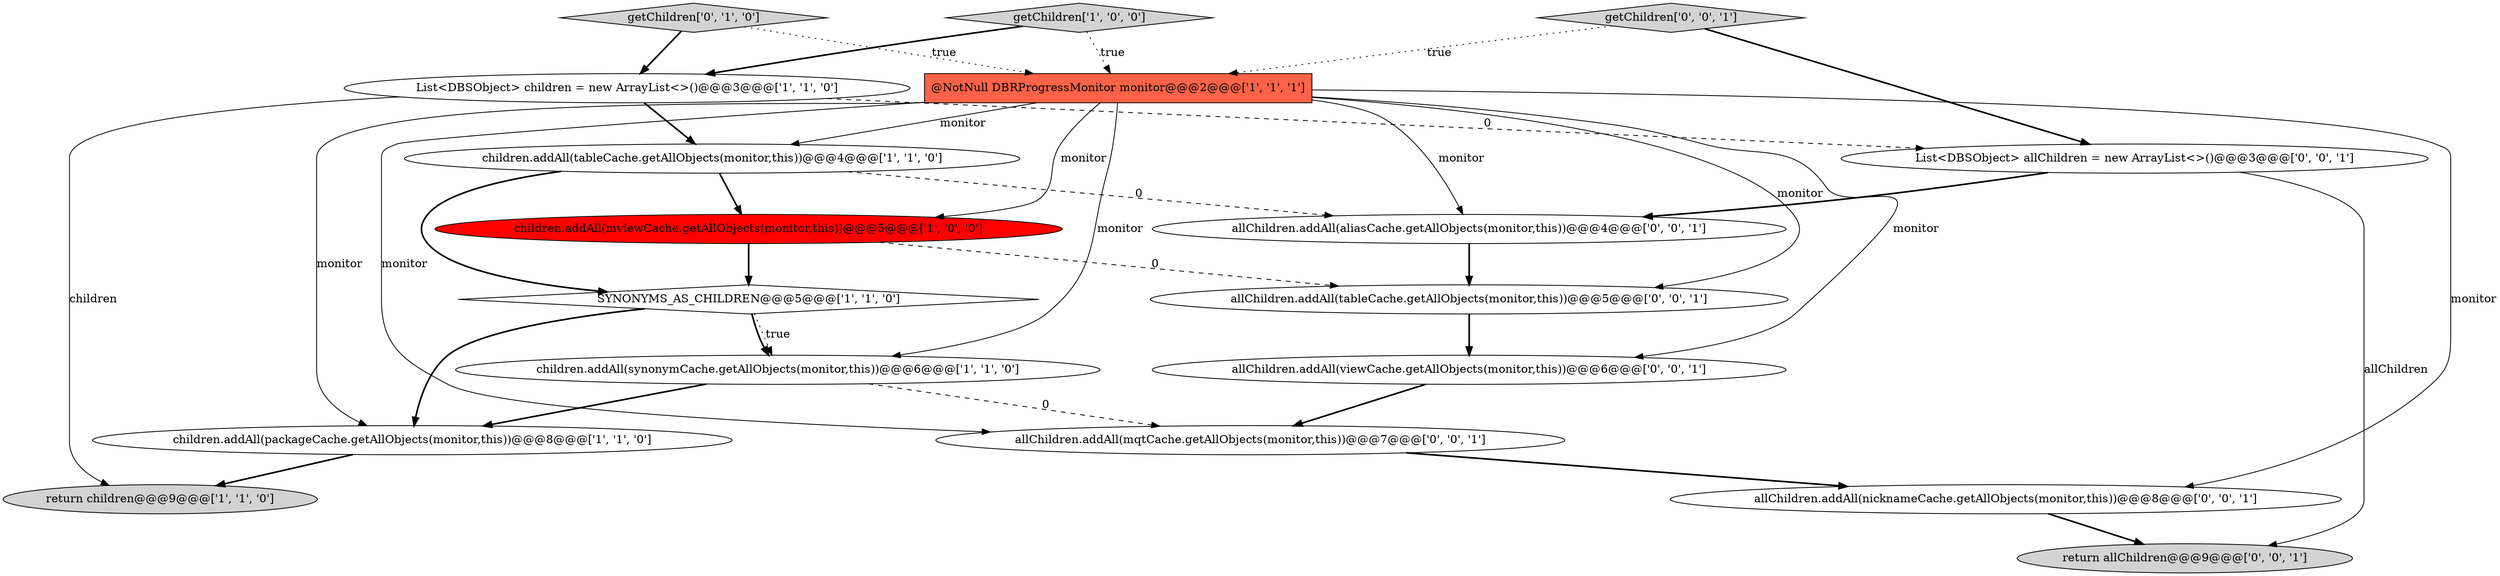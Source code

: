 digraph {
0 [style = filled, label = "return children@@@9@@@['1', '1', '0']", fillcolor = lightgray, shape = ellipse image = "AAA0AAABBB1BBB"];
3 [style = filled, label = "children.addAll(tableCache.getAllObjects(monitor,this))@@@4@@@['1', '1', '0']", fillcolor = white, shape = ellipse image = "AAA0AAABBB1BBB"];
1 [style = filled, label = "SYNONYMS_AS_CHILDREN@@@5@@@['1', '1', '0']", fillcolor = white, shape = diamond image = "AAA0AAABBB1BBB"];
7 [style = filled, label = "getChildren['1', '0', '0']", fillcolor = lightgray, shape = diamond image = "AAA0AAABBB1BBB"];
10 [style = filled, label = "List<DBSObject> allChildren = new ArrayList<>()@@@3@@@['0', '0', '1']", fillcolor = white, shape = ellipse image = "AAA0AAABBB3BBB"];
6 [style = filled, label = "children.addAll(packageCache.getAllObjects(monitor,this))@@@8@@@['1', '1', '0']", fillcolor = white, shape = ellipse image = "AAA0AAABBB1BBB"];
14 [style = filled, label = "allChildren.addAll(mqtCache.getAllObjects(monitor,this))@@@7@@@['0', '0', '1']", fillcolor = white, shape = ellipse image = "AAA0AAABBB3BBB"];
2 [style = filled, label = "@NotNull DBRProgressMonitor monitor@@@2@@@['1', '1', '1']", fillcolor = tomato, shape = box image = "AAA0AAABBB1BBB"];
11 [style = filled, label = "allChildren.addAll(viewCache.getAllObjects(monitor,this))@@@6@@@['0', '0', '1']", fillcolor = white, shape = ellipse image = "AAA0AAABBB3BBB"];
16 [style = filled, label = "allChildren.addAll(tableCache.getAllObjects(monitor,this))@@@5@@@['0', '0', '1']", fillcolor = white, shape = ellipse image = "AAA0AAABBB3BBB"];
12 [style = filled, label = "return allChildren@@@9@@@['0', '0', '1']", fillcolor = lightgray, shape = ellipse image = "AAA0AAABBB3BBB"];
13 [style = filled, label = "getChildren['0', '0', '1']", fillcolor = lightgray, shape = diamond image = "AAA0AAABBB3BBB"];
9 [style = filled, label = "getChildren['0', '1', '0']", fillcolor = lightgray, shape = diamond image = "AAA0AAABBB2BBB"];
8 [style = filled, label = "List<DBSObject> children = new ArrayList<>()@@@3@@@['1', '1', '0']", fillcolor = white, shape = ellipse image = "AAA0AAABBB1BBB"];
5 [style = filled, label = "children.addAll(mviewCache.getAllObjects(monitor,this))@@@5@@@['1', '0', '0']", fillcolor = red, shape = ellipse image = "AAA1AAABBB1BBB"];
17 [style = filled, label = "allChildren.addAll(nicknameCache.getAllObjects(monitor,this))@@@8@@@['0', '0', '1']", fillcolor = white, shape = ellipse image = "AAA0AAABBB3BBB"];
15 [style = filled, label = "allChildren.addAll(aliasCache.getAllObjects(monitor,this))@@@4@@@['0', '0', '1']", fillcolor = white, shape = ellipse image = "AAA0AAABBB3BBB"];
4 [style = filled, label = "children.addAll(synonymCache.getAllObjects(monitor,this))@@@6@@@['1', '1', '0']", fillcolor = white, shape = ellipse image = "AAA0AAABBB1BBB"];
13->10 [style = bold, label=""];
7->2 [style = dotted, label="true"];
1->4 [style = bold, label=""];
16->11 [style = bold, label=""];
10->15 [style = bold, label=""];
8->10 [style = dashed, label="0"];
3->1 [style = bold, label=""];
11->14 [style = bold, label=""];
4->6 [style = bold, label=""];
2->4 [style = solid, label="monitor"];
8->3 [style = bold, label=""];
2->11 [style = solid, label="monitor"];
14->17 [style = bold, label=""];
6->0 [style = bold, label=""];
1->4 [style = dotted, label="true"];
2->15 [style = solid, label="monitor"];
2->14 [style = solid, label="monitor"];
7->8 [style = bold, label=""];
9->8 [style = bold, label=""];
15->16 [style = bold, label=""];
2->6 [style = solid, label="monitor"];
2->16 [style = solid, label="monitor"];
5->16 [style = dashed, label="0"];
13->2 [style = dotted, label="true"];
5->1 [style = bold, label=""];
3->5 [style = bold, label=""];
17->12 [style = bold, label=""];
1->6 [style = bold, label=""];
9->2 [style = dotted, label="true"];
2->5 [style = solid, label="monitor"];
3->15 [style = dashed, label="0"];
4->14 [style = dashed, label="0"];
8->0 [style = solid, label="children"];
10->12 [style = solid, label="allChildren"];
2->17 [style = solid, label="monitor"];
2->3 [style = solid, label="monitor"];
}
